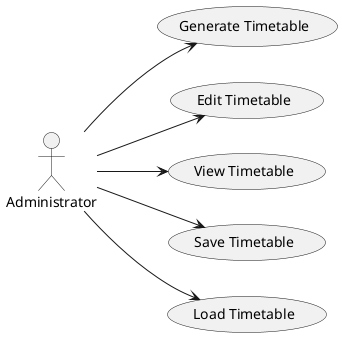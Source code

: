 @startuml
left to right direction
actor Administrator as A

usecase (Generate Timetable) as UC1
usecase (Edit Timetable) as UC2
usecase (View Timetable) as UC3
usecase (Save Timetable) as UC4
usecase (Load Timetable) as UC5

A --> UC1
A --> UC2
A --> UC3
A --> UC4
A --> UC5
@enduml